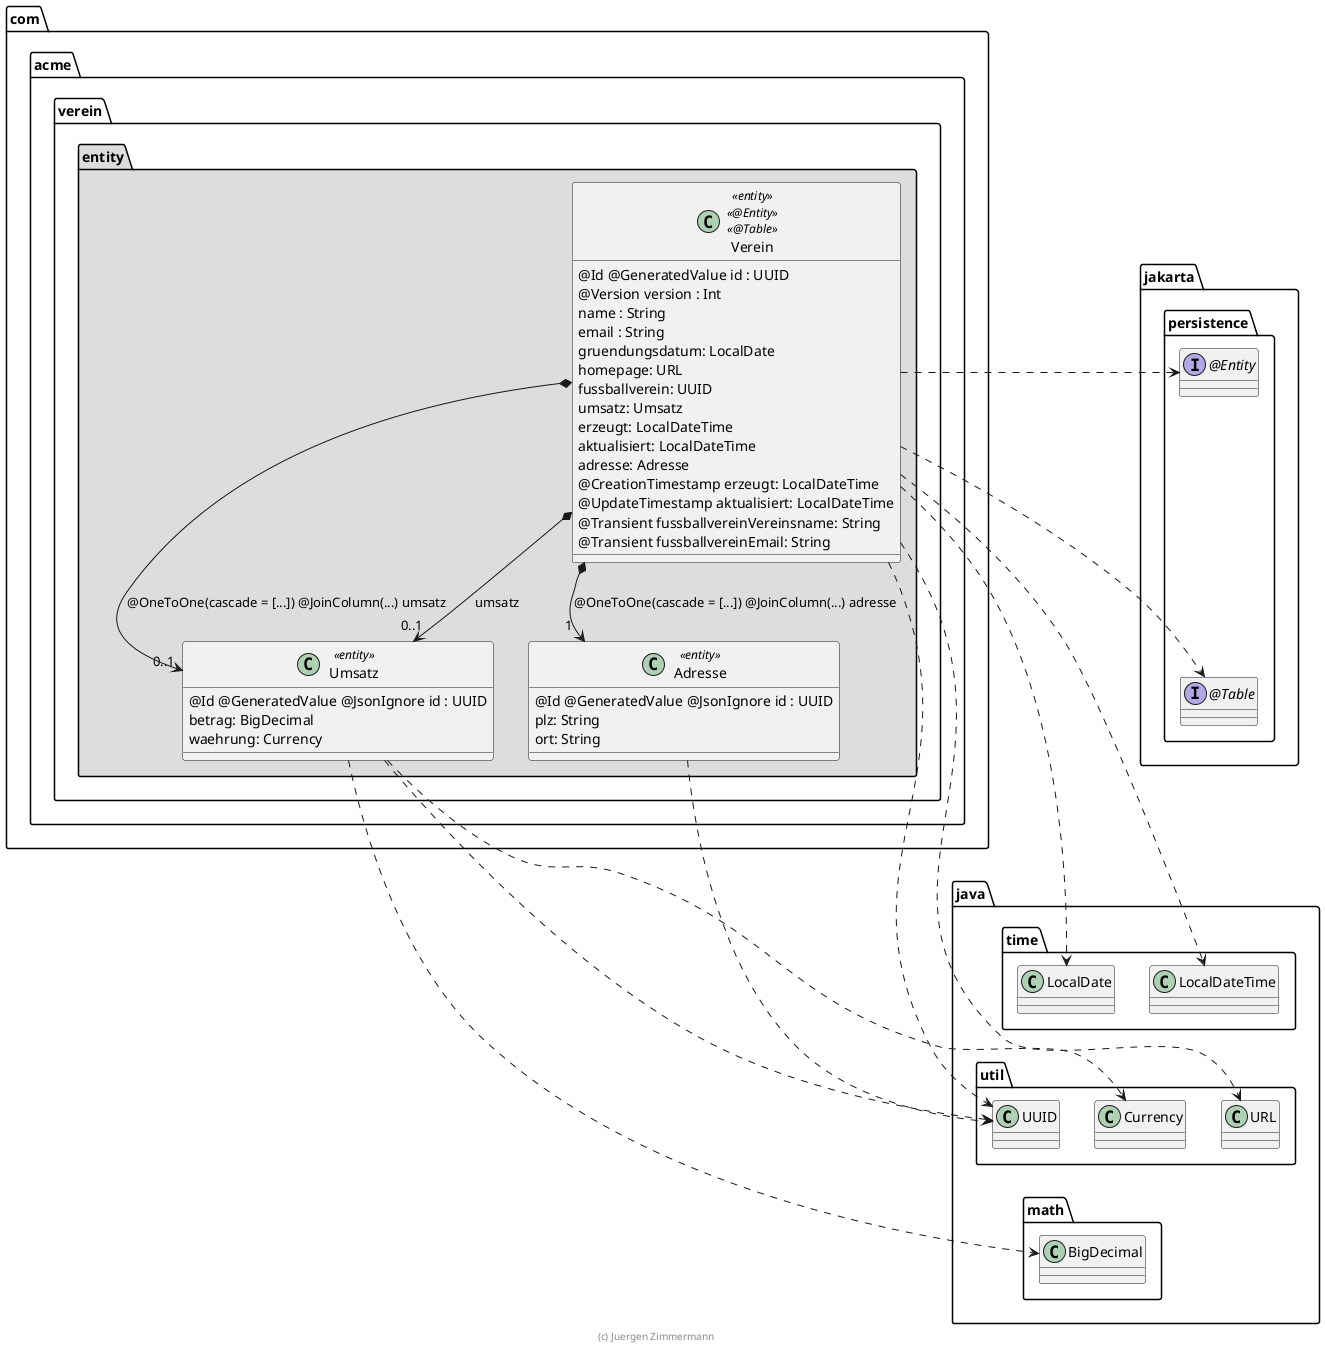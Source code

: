 ' Copyright (C) 2019 - present Juergen Zimmermann, Hochschule Karlsruhe
'
' This program is free software: you can redistribute it and/or modify
' it under the terms of the GNU General Public License as published by
' the Free Software Foundation, either version 3 of the License, or
' (at your option) any later version.
'
' This program is distributed in the hope that it will be useful,
' but WITHOUT ANY WARRANTY; without even the implied warranty of
' MERCHANTABILITY or FITNESS FOR A PARTICULAR PURPOSE.  See the
' GNU General Public License for more details.
'
' You should have received a copy of the GNU General Public License
' along with this program.  If not, see <https://www.gnu.org/licenses/>.
@startuml Verein

skinparam classAttributeIconSize 0
' skinparam monochrome true

package java {
    package util {
        class UUID
        class URL
        class Currency
    }

    package math {
        class BigDecimal
    }

    package time {
        class LocalDate
        class LocalDateTime

    }

    LocalDate .right[hidden].> LocalDateTime
       LocalDateTime .[hidden].> Currency
       Currency .[hidden].> BigDecimal
}
package jakarta.persistence {
    interface "@Entity" as Entity
    interface "@Table" as Table
    Entity -[hidden]down-> Table
    LocalDateTime .up[hidden].> Table
}

package com.acme.verein {
    package entity #DDDDDD {
        class Umsatz << entity >> {
            @Id @GeneratedValue @JsonIgnore id : UUID
            betrag: BigDecimal
            waehrung: Currency
        }
        Umsatz ..> UUID

 class Adresse << entity >> {
            @Id @GeneratedValue @JsonIgnore id : UUID
            plz: String
            ort: String
        }
        Adresse ..> UUID

    class Verein << entity >> <<@Entity >> <<@Table >> {
    @Id @GeneratedValue id : UUID
                @Version version : Int
         name : String
         email : String
         gruendungsdatum: LocalDate
         homepage: URL
         fussballverein: UUID
         umsatz: Umsatz
         erzeugt: LocalDateTime
         aktualisiert: LocalDateTime
         adresse: Adresse
         @CreationTimestamp erzeugt: LocalDateTime
         @UpdateTimestamp aktualisiert: LocalDateTime
         @Transient fussballvereinVereinsname: String
         @Transient fussballvereinEmail: String
    }
  Verein *--> "0..1" Umsatz : @OneToOne(cascade = [...]) @JoinColumn(...) umsatz
        Verein *--> "1" Adresse :  @OneToOne(cascade = [...]) @JoinColumn(...) adresse

    Verein *--> "0..1" Umsatz: umsatz

    Verein ..> UUID
    Verein ..> LocalDate
    Verein ..> LocalDateTime

    Verein ..> URL
    Verein .right.> Entity
    Verein .right.> Table

    Umsatz ..> Currency
    Umsatz ..> BigDecimal
}

hide empty members

footer (c) Juergen Zimmermann

@enduml
